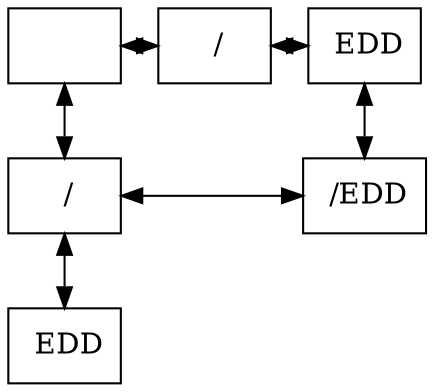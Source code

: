 digraph guia{ 
 node[shape=box] 
 rankdir=UD; 
 {rank=min; 
nodo00[label="" ,rankdir=LR, group=0]; 
nodo10[label="/" ,rankdir=LR, group=1]; 
nodo20[label="EDD" ,rankdir=LR, group=2]; 
} 
{rank=same; 
nodo00[label=" " , group=0]; 
nodo10[label=" /" , group=1]; 
nodo20[label=" EDD" , group=2]; 
} 
{rank=same; 
nodo01[label=" /" , group=0]; 
nodo21[label=" /EDD" , group=2]; 
} 
{rank=same; 
nodo02[label=" EDD" , group=0]; 
} 
nodo00 -> nodo10[dir=both]; 
nodo10 -> nodo20[dir=both]; 
nodo01 -> nodo21[dir=both]; 
nodo00 -> nodo01[dir=both]; 
nodo01 -> nodo02[dir=both]; 
nodo20 -> nodo21[dir=both]; 
} 
